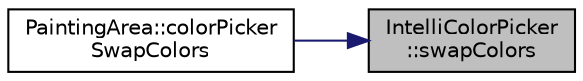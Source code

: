 digraph "IntelliColorPicker::swapColors"
{
 // LATEX_PDF_SIZE
  edge [fontname="Helvetica",fontsize="10",labelfontname="Helvetica",labelfontsize="10"];
  node [fontname="Helvetica",fontsize="10",shape=record];
  rankdir="RL";
  Node1 [label="IntelliColorPicker\l::swapColors",height=0.2,width=0.4,color="black", fillcolor="grey75", style="filled", fontcolor="black",tooltip="A function switching primary and secondary color."];
  Node1 -> Node2 [dir="back",color="midnightblue",fontsize="10",style="solid",fontname="Helvetica"];
  Node2 [label="PaintingArea::colorPicker\lSwapColors",height=0.2,width=0.4,color="black", fillcolor="white", style="filled",URL="$class_painting_area.html#acff4563d006fda491469bd41778d07eb",tooltip="The colorPickerSwitchColor swaps the primary color with the secondary drawing color."];
}
